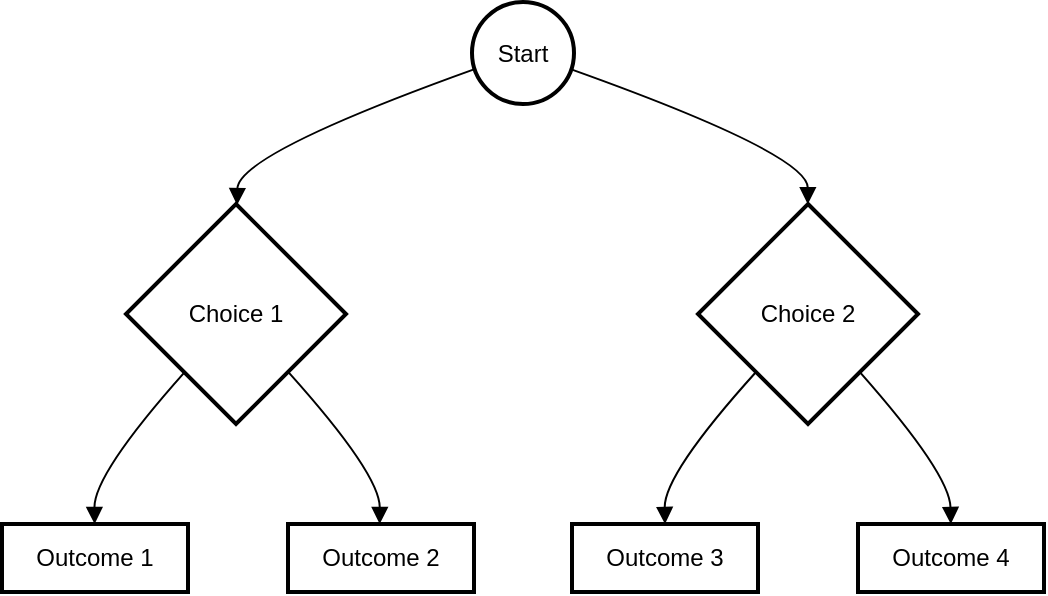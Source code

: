 <mxfile version="24.4.10" type="github">
  <diagram name="Page-1" id="RrPEeyGKf9GaZPRZOBHh">
    <mxGraphModel>
      <root>
        <mxCell id="0" />
        <mxCell id="1" parent="0" />
        <mxCell id="2" value="Start" style="ellipse;aspect=fixed;strokeWidth=2;whiteSpace=wrap;" vertex="1" parent="1">
          <mxGeometry x="235" width="51" height="51" as="geometry" />
        </mxCell>
        <mxCell id="3" value="Choice 1" style="rhombus;strokeWidth=2;whiteSpace=wrap;" vertex="1" parent="1">
          <mxGeometry x="62" y="101" width="110" height="110" as="geometry" />
        </mxCell>
        <mxCell id="4" value="Choice 2" style="rhombus;strokeWidth=2;whiteSpace=wrap;" vertex="1" parent="1">
          <mxGeometry x="348" y="101" width="110" height="110" as="geometry" />
        </mxCell>
        <mxCell id="5" value="Outcome 1" style="whiteSpace=wrap;strokeWidth=2;" vertex="1" parent="1">
          <mxGeometry y="261" width="93" height="34" as="geometry" />
        </mxCell>
        <mxCell id="6" value="Outcome 2" style="whiteSpace=wrap;strokeWidth=2;" vertex="1" parent="1">
          <mxGeometry x="143" y="261" width="93" height="34" as="geometry" />
        </mxCell>
        <mxCell id="7" value="Outcome 3" style="whiteSpace=wrap;strokeWidth=2;" vertex="1" parent="1">
          <mxGeometry x="285" y="261" width="93" height="34" as="geometry" />
        </mxCell>
        <mxCell id="8" value="Outcome 4" style="whiteSpace=wrap;strokeWidth=2;" vertex="1" parent="1">
          <mxGeometry x="428" y="261" width="93" height="34" as="geometry" />
        </mxCell>
        <mxCell id="9" value="" style="curved=1;startArrow=none;endArrow=block;exitX=0.0;exitY=0.672;entryX=0.505;entryY=-0.003;" edge="1" parent="1" source="2" target="3">
          <mxGeometry relative="1" as="geometry">
            <Array as="points">
              <mxPoint x="118" y="76" />
            </Array>
          </mxGeometry>
        </mxCell>
        <mxCell id="10" value="" style="curved=1;startArrow=none;endArrow=block;exitX=0.994;exitY=0.672;entryX=0.499;entryY=-0.003;" edge="1" parent="1" source="2" target="4">
          <mxGeometry relative="1" as="geometry">
            <Array as="points">
              <mxPoint x="403" y="76" />
            </Array>
          </mxGeometry>
        </mxCell>
        <mxCell id="11" value="" style="curved=1;startArrow=none;endArrow=block;exitX=0.059;exitY=1.0;entryX=0.498;entryY=-0.0;" edge="1" parent="1" source="3" target="5">
          <mxGeometry relative="1" as="geometry">
            <Array as="points">
              <mxPoint x="46" y="236" />
            </Array>
          </mxGeometry>
        </mxCell>
        <mxCell id="12" value="" style="curved=1;startArrow=none;endArrow=block;exitX=0.951;exitY=1.0;entryX=0.493;entryY=-0.0;" edge="1" parent="1" source="3" target="6">
          <mxGeometry relative="1" as="geometry">
            <Array as="points">
              <mxPoint x="189" y="236" />
            </Array>
          </mxGeometry>
        </mxCell>
        <mxCell id="13" value="" style="curved=1;startArrow=none;endArrow=block;exitX=0.052;exitY=1.0;entryX=0.5;entryY=-0.0;" edge="1" parent="1" source="4" target="7">
          <mxGeometry relative="1" as="geometry">
            <Array as="points">
              <mxPoint x="331" y="236" />
            </Array>
          </mxGeometry>
        </mxCell>
        <mxCell id="14" value="" style="curved=1;startArrow=none;endArrow=block;exitX=0.946;exitY=1.0;entryX=0.499;entryY=-0.0;" edge="1" parent="1" source="4" target="8">
          <mxGeometry relative="1" as="geometry">
            <Array as="points">
              <mxPoint x="474" y="236" />
            </Array>
          </mxGeometry>
        </mxCell>
      </root>
    </mxGraphModel>
  </diagram>
</mxfile>
